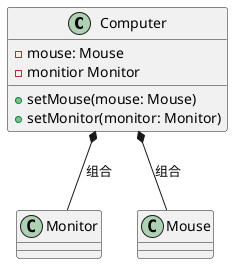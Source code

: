 @startuml
class Computer{
- mouse: Mouse
- monitior Monitor
+ setMouse(mouse: Mouse)
+ setMonitor(monitor: Monitor)
}
class Monitor{
}
class Mouse{
}
Computer *-- Mouse: 组合
Computer *-- Monitor: 组合
@enduml
